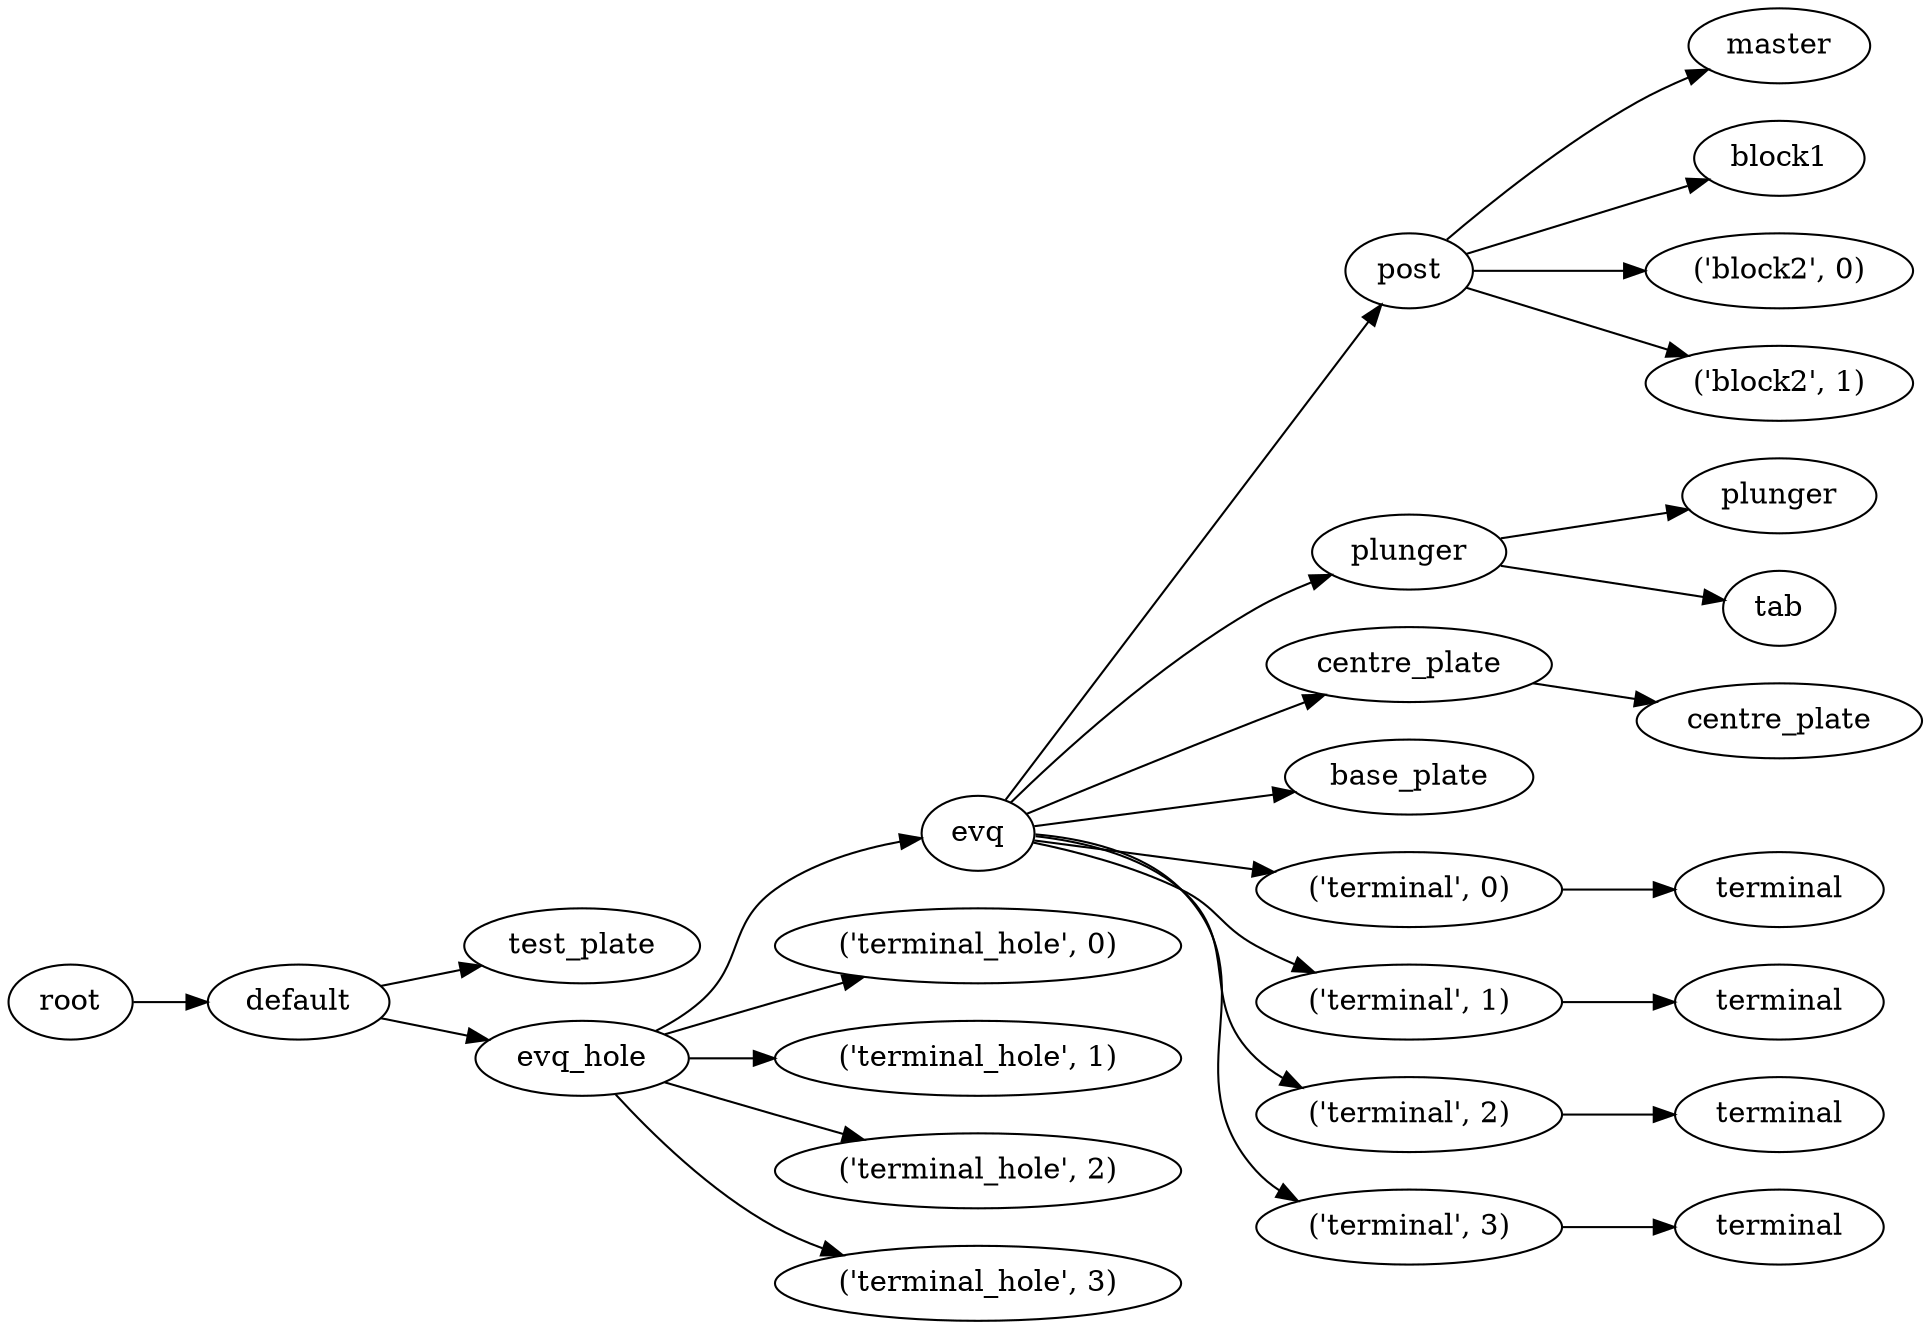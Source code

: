 digraph default {
	graph [rankdir=LR]
	root_272 [label=root href="javascript:s=&quot;\(\)\nNone&quot;; console.log(s); alert(s);"]
	default_273 [label=default href="javascript:s=&quot;\(&#x27;default&#x27;,\)\nTactileEvqHoleTest&quot;; console.log(s); alert(s);" tooltip=TactileEvqHoleTest]
	test_plate_274 [label=test_plate href="javascript:s=&quot;\(&#x27;default&#x27;,\ &#x27;test_plate&#x27;\)\nBox&quot;; console.log(s); alert(s);" tooltip=Box]
	evq_hole_275 [label=evq_hole href="javascript:s=&quot;\(&#x27;default&#x27;,\ &#x27;evq_hole&#x27;\)\nTactileEvqHole&quot;; console.log(s); alert(s);" tooltip=TactileEvqHole]
	evq_276 [label=evq href="javascript:s=&quot;\(&#x27;default&#x27;,\ &#x27;evq_hole&#x27;,\ &#x27;evq&#x27;\)\nTactileEvq&quot;; console.log(s); alert(s);" tooltip=TactileEvq]
	post_277 [label=post href="javascript:s=&quot;\(&#x27;default&#x27;,\ &#x27;evq_hole&#x27;,\ &#x27;evq&#x27;,\ &#x27;post&#x27;\)\nPostOutline&quot;; console.log(s); alert(s);" tooltip=PostOutline]
	master_278 [label=master href="javascript:s=&quot;\(&#x27;default&#x27;,\ &#x27;evq_hole&#x27;,\ &#x27;evq&#x27;,\ &#x27;post&#x27;,\ &#x27;master&#x27;\)\nCylinder&quot;; console.log(s); alert(s);" tooltip=Cylinder]
	block1_279 [label=block1 href="javascript:s=&quot;\(&#x27;default&#x27;,\ &#x27;evq_hole&#x27;,\ &#x27;evq&#x27;,\ &#x27;post&#x27;,\ &#x27;block1&#x27;\)\nBox&quot;; console.log(s); alert(s);" tooltip=Box]
	block2_280 [label="\('block2',\ 0\)" href="javascript:s=&quot;\(&#x27;default&#x27;,\ &#x27;evq_hole&#x27;,\ &#x27;evq&#x27;,\ &#x27;post&#x27;,\ \(&#x27;block2&#x27;,\ 0\)\)\nBox&quot;; console.log(s); alert(s);" tooltip=Box]
	block2_281 [label="\('block2',\ 1\)" href="javascript:s=&quot;\(&#x27;default&#x27;,\ &#x27;evq_hole&#x27;,\ &#x27;evq&#x27;,\ &#x27;post&#x27;,\ \(&#x27;block2&#x27;,\ 1\)\)\nBox&quot;; console.log(s); alert(s);" tooltip=Box]
	plunger_282 [label=plunger href="javascript:s=&quot;\(&#x27;default&#x27;,\ &#x27;evq_hole&#x27;,\ &#x27;evq&#x27;,\ &#x27;plunger&#x27;\)\nPlunger&quot;; console.log(s); alert(s);" tooltip=Plunger]
	plunger_283 [label=plunger href="javascript:s=&quot;\(&#x27;default&#x27;,\ &#x27;evq_hole&#x27;,\ &#x27;evq&#x27;,\ &#x27;plunger&#x27;,\ &#x27;plunger&#x27;\)\nCylinder&quot;; console.log(s); alert(s);" tooltip=Cylinder]
	tab_284 [label=tab href="javascript:s=&quot;\(&#x27;default&#x27;,\ &#x27;evq_hole&#x27;,\ &#x27;evq&#x27;,\ &#x27;plunger&#x27;,\ &#x27;tab&#x27;\)\nBox&quot;; console.log(s); alert(s);" tooltip=Box]
	centre_plate_285 [label=centre_plate href="javascript:s=&quot;\(&#x27;default&#x27;,\ &#x27;evq_hole&#x27;,\ &#x27;evq&#x27;,\ &#x27;centre_plate&#x27;\)\nCentrePlate&quot;; console.log(s); alert(s);" tooltip=CentrePlate]
	centre_plate_286 [label=centre_plate href="javascript:s=&quot;\(&#x27;default&#x27;,\ &#x27;evq_hole&#x27;,\ &#x27;evq&#x27;,\ &#x27;centre_plate&#x27;,\ &#x27;centre_plate&#x27;\)\nLinearExtrude&quot;; console.log(s); alert(s);" tooltip=LinearExtrude]
	base_plate_287 [label=base_plate href="javascript:s=&quot;\(&#x27;default&#x27;,\ &#x27;evq_hole&#x27;,\ &#x27;evq&#x27;,\ &#x27;base_plate&#x27;\)\nBox&quot;; console.log(s); alert(s);" tooltip=Box]
	terminal_288 [label="\('terminal',\ 0\)" href="javascript:s=&quot;\(&#x27;default&#x27;,\ &#x27;evq_hole&#x27;,\ &#x27;evq&#x27;,\ \(&#x27;terminal&#x27;,\ 0\)\)\nEvqTerminal&quot;; console.log(s); alert(s);" tooltip=EvqTerminal]
	terminal_289 [label=terminal href="javascript:s=&quot;\(&#x27;default&#x27;,\ &#x27;evq_hole&#x27;,\ &#x27;evq&#x27;,\ \(&#x27;terminal&#x27;,\ 0\),\ &#x27;terminal&#x27;\)\nBox&quot;; console.log(s); alert(s);" tooltip=Box]
	terminal_290 [label="\('terminal',\ 1\)" href="javascript:s=&quot;\(&#x27;default&#x27;,\ &#x27;evq_hole&#x27;,\ &#x27;evq&#x27;,\ \(&#x27;terminal&#x27;,\ 1\)\)\nEvqTerminal&quot;; console.log(s); alert(s);" tooltip=EvqTerminal]
	terminal_291 [label=terminal href="javascript:s=&quot;\(&#x27;default&#x27;,\ &#x27;evq_hole&#x27;,\ &#x27;evq&#x27;,\ \(&#x27;terminal&#x27;,\ 1\),\ &#x27;terminal&#x27;\)\nBox&quot;; console.log(s); alert(s);" tooltip=Box]
	terminal_292 [label="\('terminal',\ 2\)" href="javascript:s=&quot;\(&#x27;default&#x27;,\ &#x27;evq_hole&#x27;,\ &#x27;evq&#x27;,\ \(&#x27;terminal&#x27;,\ 2\)\)\nEvqTerminal&quot;; console.log(s); alert(s);" tooltip=EvqTerminal]
	terminal_293 [label=terminal href="javascript:s=&quot;\(&#x27;default&#x27;,\ &#x27;evq_hole&#x27;,\ &#x27;evq&#x27;,\ \(&#x27;terminal&#x27;,\ 2\),\ &#x27;terminal&#x27;\)\nBox&quot;; console.log(s); alert(s);" tooltip=Box]
	terminal_294 [label="\('terminal',\ 3\)" href="javascript:s=&quot;\(&#x27;default&#x27;,\ &#x27;evq_hole&#x27;,\ &#x27;evq&#x27;,\ \(&#x27;terminal&#x27;,\ 3\)\)\nEvqTerminal&quot;; console.log(s); alert(s);" tooltip=EvqTerminal]
	terminal_295 [label=terminal href="javascript:s=&quot;\(&#x27;default&#x27;,\ &#x27;evq_hole&#x27;,\ &#x27;evq&#x27;,\ \(&#x27;terminal&#x27;,\ 3\),\ &#x27;terminal&#x27;\)\nBox&quot;; console.log(s); alert(s);" tooltip=Box]
	terminal_hole_296 [label="\('terminal_hole',\ 0\)" href="javascript:s=&quot;\(&#x27;default&#x27;,\ &#x27;evq_hole&#x27;,\ \(&#x27;terminal_hole&#x27;,\ 0\)\)\nCylinder&quot;; console.log(s); alert(s);" tooltip=Cylinder]
	terminal_hole_297 [label="\('terminal_hole',\ 1\)" href="javascript:s=&quot;\(&#x27;default&#x27;,\ &#x27;evq_hole&#x27;,\ \(&#x27;terminal_hole&#x27;,\ 1\)\)\nCylinder&quot;; console.log(s); alert(s);" tooltip=Cylinder]
	terminal_hole_298 [label="\('terminal_hole',\ 2\)" href="javascript:s=&quot;\(&#x27;default&#x27;,\ &#x27;evq_hole&#x27;,\ \(&#x27;terminal_hole&#x27;,\ 2\)\)\nCylinder&quot;; console.log(s); alert(s);" tooltip=Cylinder]
	terminal_hole_299 [label="\('terminal_hole',\ 3\)" href="javascript:s=&quot;\(&#x27;default&#x27;,\ &#x27;evq_hole&#x27;,\ \(&#x27;terminal_hole&#x27;,\ 3\)\)\nCylinder&quot;; console.log(s); alert(s);" tooltip=Cylinder]
	root_272 -> default_273
	default_273 -> test_plate_274
	default_273 -> evq_hole_275
	evq_hole_275 -> evq_276
	evq_276 -> post_277
	post_277 -> master_278
	post_277 -> block1_279
	post_277 -> block2_280
	post_277 -> block2_281
	evq_276 -> plunger_282
	plunger_282 -> plunger_283
	plunger_282 -> tab_284
	evq_276 -> centre_plate_285
	centre_plate_285 -> centre_plate_286
	evq_276 -> base_plate_287
	evq_276 -> terminal_288
	terminal_288 -> terminal_289
	evq_276 -> terminal_290
	terminal_290 -> terminal_291
	evq_276 -> terminal_292
	terminal_292 -> terminal_293
	evq_276 -> terminal_294
	terminal_294 -> terminal_295
	evq_hole_275 -> terminal_hole_296
	evq_hole_275 -> terminal_hole_297
	evq_hole_275 -> terminal_hole_298
	evq_hole_275 -> terminal_hole_299
}
